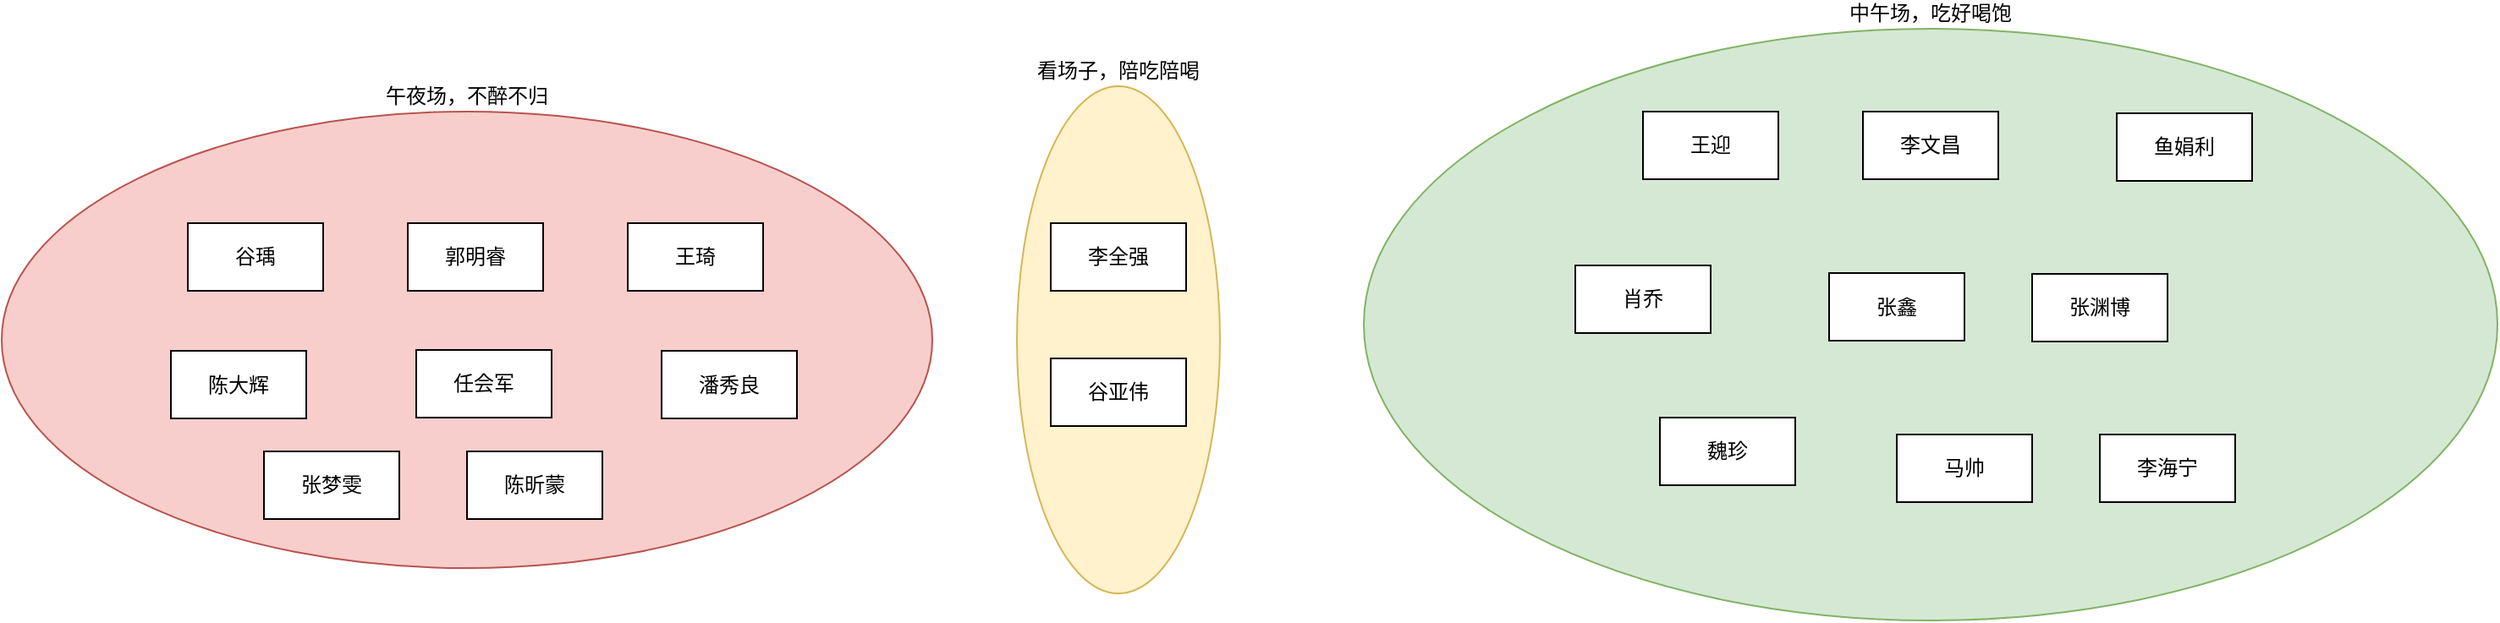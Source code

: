 <mxfile version="12.3.6" type="github" pages="1">
  <diagram id="hPLD487_rrXhkc1wJRE6" name="第 1 页">
    <mxGraphModel dx="2233" dy="784" grid="1" gridSize="10" guides="1" tooltips="1" connect="1" arrows="1" fold="1" page="1" pageScale="1" pageWidth="827" pageHeight="1169" math="0" shadow="0">
      <root>
        <mxCell id="0"/>
        <mxCell id="1" parent="0"/>
        <mxCell id="DdJCxJpUbqCv-p2f7Ykp-24" value="看场子，陪吃陪喝" style="ellipse;whiteSpace=wrap;html=1;labelPosition=center;verticalLabelPosition=top;align=center;verticalAlign=bottom;fillColor=#fff2cc;strokeColor=#d6b656;" parent="1" vertex="1">
          <mxGeometry x="490" y="254" width="120" height="300" as="geometry"/>
        </mxCell>
        <mxCell id="DdJCxJpUbqCv-p2f7Ykp-23" value="午夜场，不醉不归" style="ellipse;whiteSpace=wrap;html=1;fillColor=#f8cecc;strokeColor=#b85450;labelPosition=center;verticalLabelPosition=top;align=center;verticalAlign=bottom;" parent="1" vertex="1">
          <mxGeometry x="-110" y="269" width="550" height="270" as="geometry"/>
        </mxCell>
        <mxCell id="DdJCxJpUbqCv-p2f7Ykp-22" value="中午场，吃好喝饱" style="ellipse;whiteSpace=wrap;html=1;fillColor=#d5e8d4;strokeColor=#82b366;labelPosition=center;verticalLabelPosition=top;align=center;verticalAlign=bottom;" parent="1" vertex="1">
          <mxGeometry x="695" y="220" width="670" height="350" as="geometry"/>
        </mxCell>
        <mxCell id="sdnDIcvm3d-ZbP6BMYlY-1" value="李全强" style="rounded=0;whiteSpace=wrap;html=1;" parent="1" vertex="1">
          <mxGeometry x="510" y="335" width="80" height="40" as="geometry"/>
        </mxCell>
        <mxCell id="DdJCxJpUbqCv-p2f7Ykp-1" value="谷亚伟" style="rounded=0;whiteSpace=wrap;html=1;" parent="1" vertex="1">
          <mxGeometry x="510" y="415" width="80" height="40" as="geometry"/>
        </mxCell>
        <mxCell id="DdJCxJpUbqCv-p2f7Ykp-2" value="谷瑀" style="rounded=0;whiteSpace=wrap;html=1;" parent="1" vertex="1">
          <mxGeometry y="335" width="80" height="40" as="geometry"/>
        </mxCell>
        <mxCell id="DdJCxJpUbqCv-p2f7Ykp-3" value="郭明睿" style="rounded=0;whiteSpace=wrap;html=1;" parent="1" vertex="1">
          <mxGeometry x="130" y="335" width="80" height="40" as="geometry"/>
        </mxCell>
        <mxCell id="DdJCxJpUbqCv-p2f7Ykp-4" value="王琦" style="rounded=0;whiteSpace=wrap;html=1;" parent="1" vertex="1">
          <mxGeometry x="260" y="335" width="80" height="40" as="geometry"/>
        </mxCell>
        <mxCell id="DdJCxJpUbqCv-p2f7Ykp-5" value="李文昌" style="rounded=0;whiteSpace=wrap;html=1;" parent="1" vertex="1">
          <mxGeometry x="990" y="269" width="80" height="40" as="geometry"/>
        </mxCell>
        <mxCell id="DdJCxJpUbqCv-p2f7Ykp-6" value="王迎" style="rounded=0;whiteSpace=wrap;html=1;" parent="1" vertex="1">
          <mxGeometry x="860" y="269" width="80" height="40" as="geometry"/>
        </mxCell>
        <mxCell id="DdJCxJpUbqCv-p2f7Ykp-9" value="肖乔" style="rounded=0;whiteSpace=wrap;html=1;" parent="1" vertex="1">
          <mxGeometry x="820" y="360" width="80" height="40" as="geometry"/>
        </mxCell>
        <mxCell id="DdJCxJpUbqCv-p2f7Ykp-11" value="陈大辉" style="rounded=0;whiteSpace=wrap;html=1;" parent="1" vertex="1">
          <mxGeometry x="-10" y="410.5" width="80" height="40" as="geometry"/>
        </mxCell>
        <mxCell id="DdJCxJpUbqCv-p2f7Ykp-12" value="潘秀良" style="rounded=0;whiteSpace=wrap;html=1;" parent="1" vertex="1">
          <mxGeometry x="280" y="410.5" width="80" height="40" as="geometry"/>
        </mxCell>
        <mxCell id="DdJCxJpUbqCv-p2f7Ykp-13" value="鱼娟利" style="rounded=0;whiteSpace=wrap;html=1;" parent="1" vertex="1">
          <mxGeometry x="1140" y="270" width="80" height="40" as="geometry"/>
        </mxCell>
        <mxCell id="DdJCxJpUbqCv-p2f7Ykp-14" value="张鑫" style="rounded=0;whiteSpace=wrap;html=1;" parent="1" vertex="1">
          <mxGeometry x="970" y="364.5" width="80" height="40" as="geometry"/>
        </mxCell>
        <mxCell id="DdJCxJpUbqCv-p2f7Ykp-15" value="任会军" style="rounded=0;whiteSpace=wrap;html=1;" parent="1" vertex="1">
          <mxGeometry x="135" y="410" width="80" height="40" as="geometry"/>
        </mxCell>
        <mxCell id="DdJCxJpUbqCv-p2f7Ykp-16" value="魏珍" style="rounded=0;whiteSpace=wrap;html=1;" parent="1" vertex="1">
          <mxGeometry x="870" y="450" width="80" height="40" as="geometry"/>
        </mxCell>
        <mxCell id="DdJCxJpUbqCv-p2f7Ykp-17" value="张渊博" style="rounded=0;whiteSpace=wrap;html=1;" parent="1" vertex="1">
          <mxGeometry x="1090" y="365" width="80" height="40" as="geometry"/>
        </mxCell>
        <mxCell id="DdJCxJpUbqCv-p2f7Ykp-18" value="马帅" style="rounded=0;whiteSpace=wrap;html=1;" parent="1" vertex="1">
          <mxGeometry x="1010" y="460" width="80" height="40" as="geometry"/>
        </mxCell>
        <mxCell id="DdJCxJpUbqCv-p2f7Ykp-19" value="张梦雯" style="rounded=0;whiteSpace=wrap;html=1;" parent="1" vertex="1">
          <mxGeometry x="45" y="470" width="80" height="40" as="geometry"/>
        </mxCell>
        <mxCell id="DdJCxJpUbqCv-p2f7Ykp-20" value="陈昕蒙" style="rounded=0;whiteSpace=wrap;html=1;" parent="1" vertex="1">
          <mxGeometry x="165" y="470" width="80" height="40" as="geometry"/>
        </mxCell>
        <mxCell id="DdJCxJpUbqCv-p2f7Ykp-21" value="李海宁" style="rounded=0;whiteSpace=wrap;html=1;" parent="1" vertex="1">
          <mxGeometry x="1130" y="460" width="80" height="40" as="geometry"/>
        </mxCell>
      </root>
    </mxGraphModel>
  </diagram>
</mxfile>
